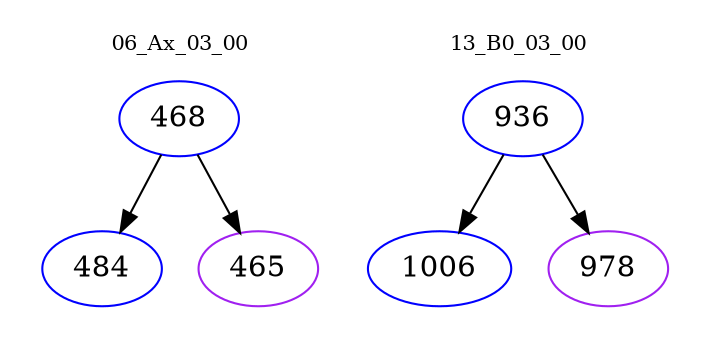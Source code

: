 digraph{
subgraph cluster_0 {
color = white
label = "06_Ax_03_00";
fontsize=10;
T0_468 [label="468", color="blue"]
T0_468 -> T0_484 [color="black"]
T0_484 [label="484", color="blue"]
T0_468 -> T0_465 [color="black"]
T0_465 [label="465", color="purple"]
}
subgraph cluster_1 {
color = white
label = "13_B0_03_00";
fontsize=10;
T1_936 [label="936", color="blue"]
T1_936 -> T1_1006 [color="black"]
T1_1006 [label="1006", color="blue"]
T1_936 -> T1_978 [color="black"]
T1_978 [label="978", color="purple"]
}
}
